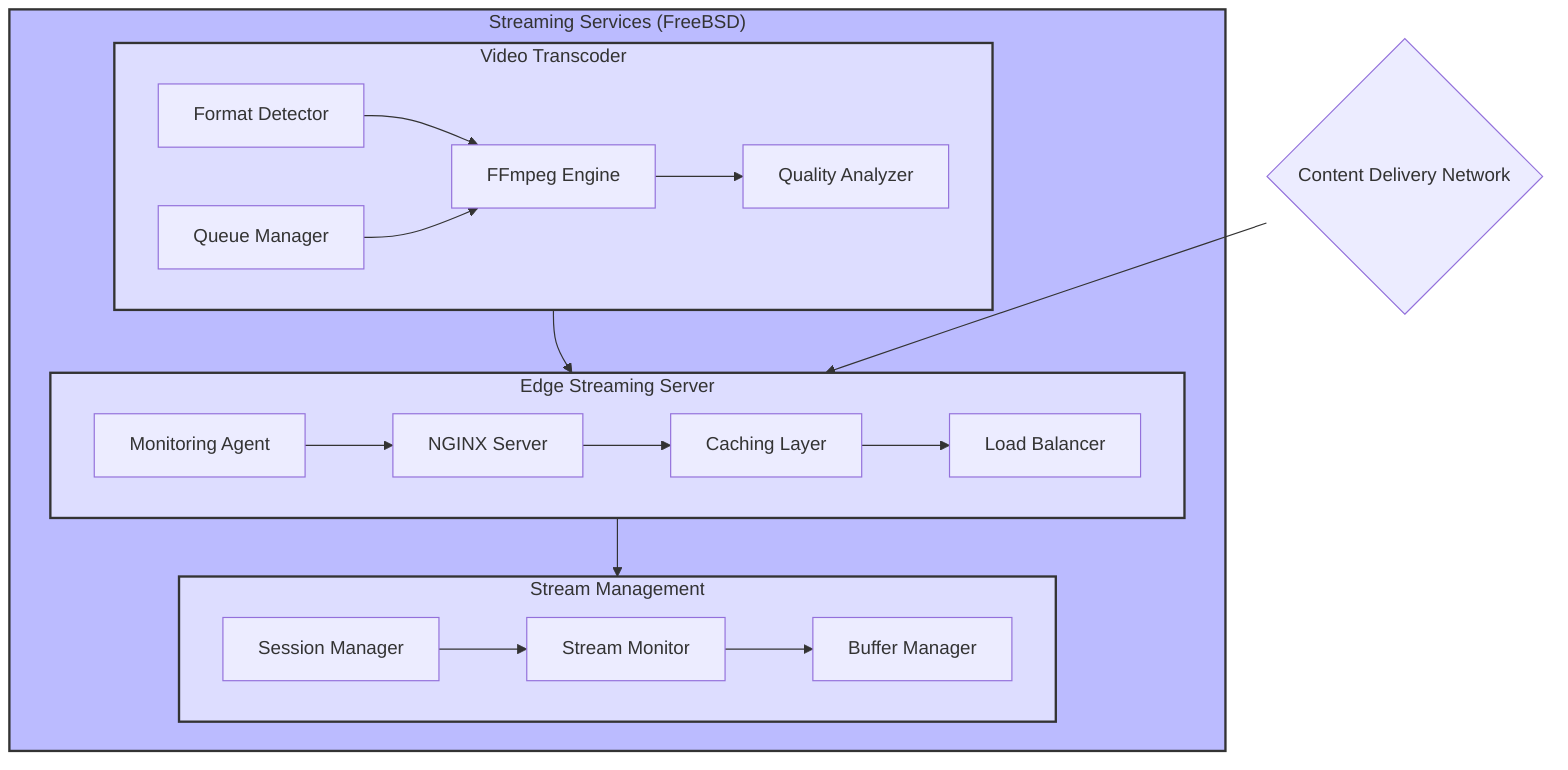 flowchart TB
    subgraph StreamingServices["Streaming Services (FreeBSD)"]
        direction TB
        
        subgraph EdgeServer["Edge Streaming Server"]
            nginx["NGINX Server"]
            caching["Caching Layer"]
            monitoring["Monitoring Agent"]
            loadBalancer["Load Balancer"]
            
            nginx --> caching
            caching --> loadBalancer
            monitoring --> nginx
        end

        subgraph Transcoder["Video Transcoder"]
            ffmpeg["FFmpeg Engine"]
            queueManager["Queue Manager"]
            formatDetector["Format Detector"]
            qualityAnalyzer["Quality Analyzer"]
            
            formatDetector --> ffmpeg
            ffmpeg --> qualityAnalyzer
            queueManager --> ffmpeg
        end

        subgraph StreamManagement["Stream Management"]
            sessionManager["Session Manager"]
            streamMonitor["Stream Monitor"]
            bufferManager["Buffer Manager"]
            
            sessionManager --> streamMonitor
            streamMonitor --> bufferManager
        end

        EdgeServer --> StreamManagement
        Transcoder --> EdgeServer
    end

    CDN{"Content Delivery Network"} --> EdgeServer

    style StreamingServices fill:#bbf,stroke:#333,stroke-width:2px
    style EdgeServer fill:#ddf,stroke:#333,stroke-width:2px
    style Transcoder fill:#ddf,stroke:#333,stroke-width:2px
    style StreamManagement fill:#ddf,stroke:#333,stroke-width:2px